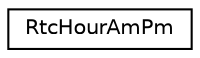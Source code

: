 digraph "Graphical Class Hierarchy"
{
 // LATEX_PDF_SIZE
  edge [fontname="Helvetica",fontsize="10",labelfontname="Helvetica",labelfontsize="10"];
  node [fontname="Helvetica",fontsize="10",shape=record];
  rankdir="LR";
  Node0 [label="RtcHourAmPm",height=0.2,width=0.4,color="black", fillcolor="white", style="filled",URL="$classRtcHourAmPm.html",tooltip=" "];
}
